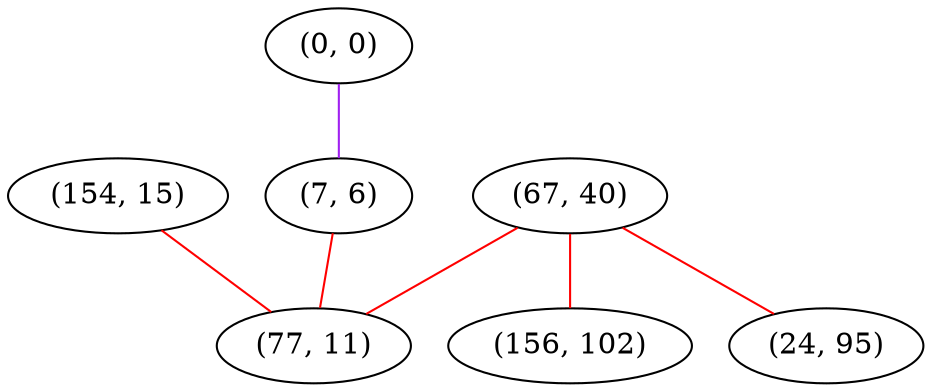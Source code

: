 graph "" {
"(154, 15)";
"(0, 0)";
"(7, 6)";
"(67, 40)";
"(156, 102)";
"(24, 95)";
"(77, 11)";
"(154, 15)" -- "(77, 11)"  [color=red, key=0, weight=1];
"(0, 0)" -- "(7, 6)"  [color=purple, key=0, weight=4];
"(7, 6)" -- "(77, 11)"  [color=red, key=0, weight=1];
"(67, 40)" -- "(156, 102)"  [color=red, key=0, weight=1];
"(67, 40)" -- "(24, 95)"  [color=red, key=0, weight=1];
"(67, 40)" -- "(77, 11)"  [color=red, key=0, weight=1];
}
